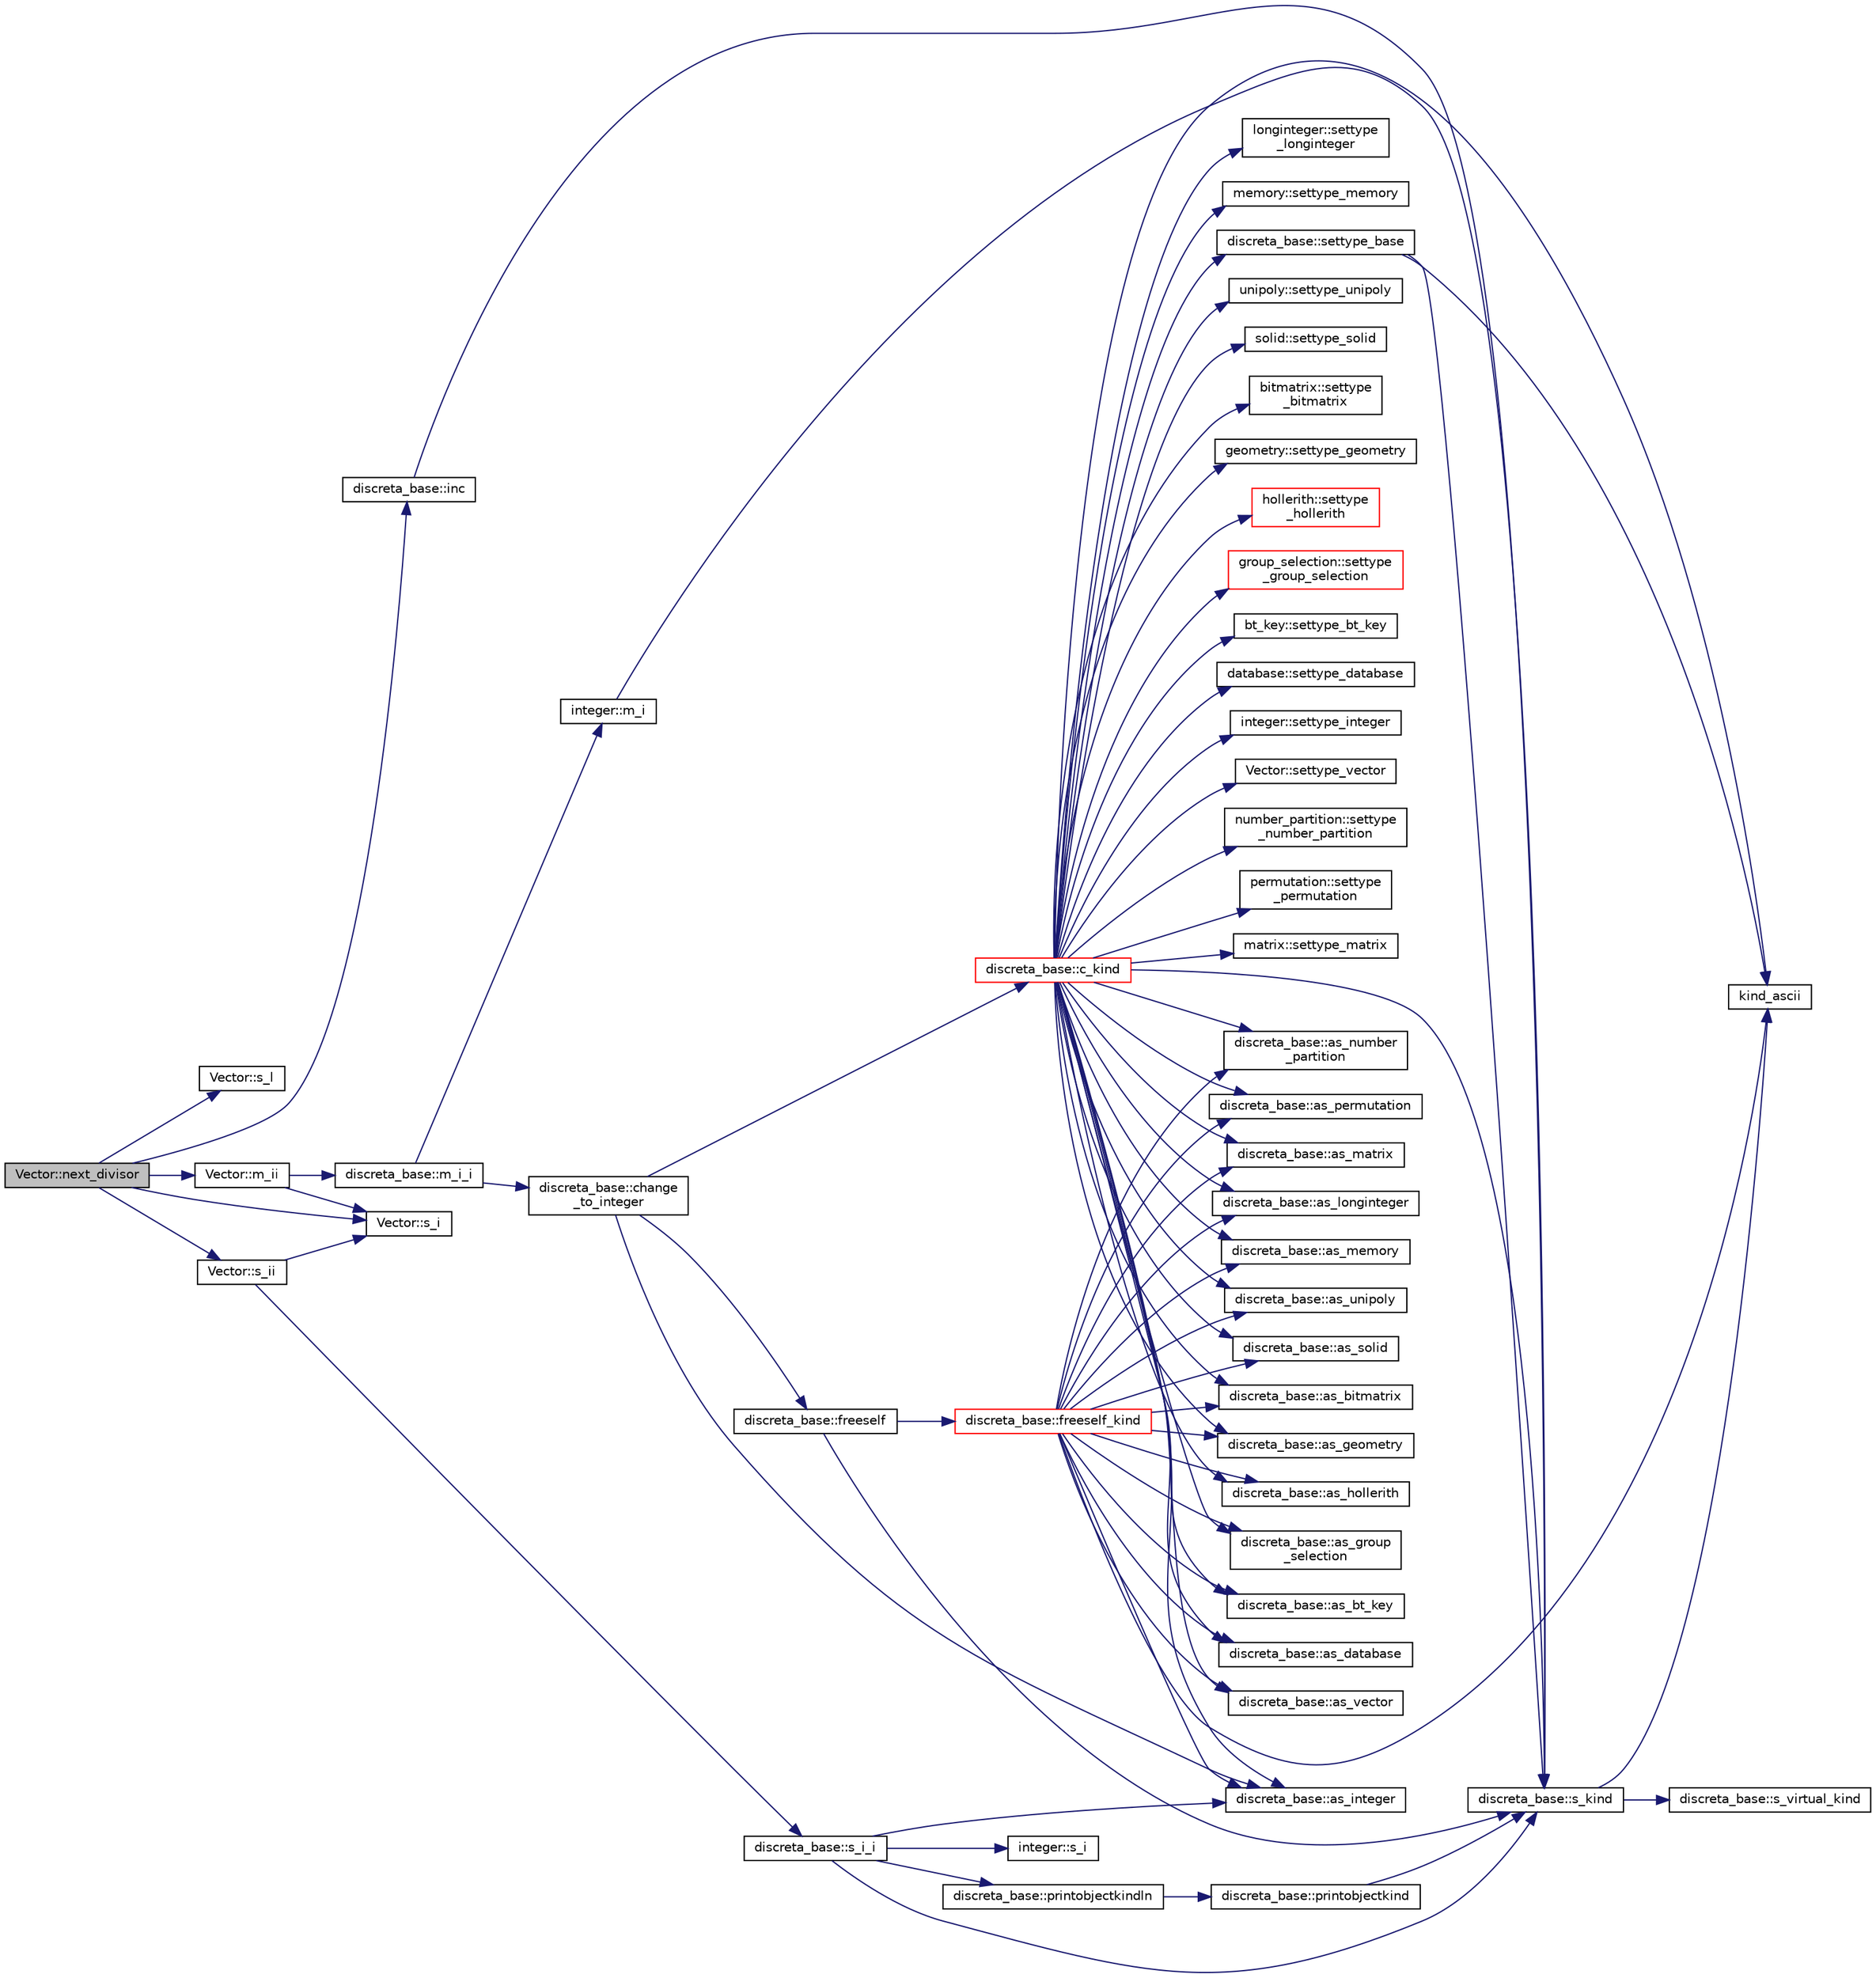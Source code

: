digraph "Vector::next_divisor"
{
  edge [fontname="Helvetica",fontsize="10",labelfontname="Helvetica",labelfontsize="10"];
  node [fontname="Helvetica",fontsize="10",shape=record];
  rankdir="LR";
  Node3504 [label="Vector::next_divisor",height=0.2,width=0.4,color="black", fillcolor="grey75", style="filled", fontcolor="black"];
  Node3504 -> Node3505 [color="midnightblue",fontsize="10",style="solid",fontname="Helvetica"];
  Node3505 [label="Vector::s_l",height=0.2,width=0.4,color="black", fillcolor="white", style="filled",URL="$d5/db2/class_vector.html#ad2dc082288f858d22a528832289e0704"];
  Node3504 -> Node3506 [color="midnightblue",fontsize="10",style="solid",fontname="Helvetica"];
  Node3506 [label="Vector::s_ii",height=0.2,width=0.4,color="black", fillcolor="white", style="filled",URL="$d5/db2/class_vector.html#a75d4942cc7b9794717b4846c10520db8"];
  Node3506 -> Node3507 [color="midnightblue",fontsize="10",style="solid",fontname="Helvetica"];
  Node3507 [label="Vector::s_i",height=0.2,width=0.4,color="black", fillcolor="white", style="filled",URL="$d5/db2/class_vector.html#a1c4fe1752523df8119f70dd550244871"];
  Node3506 -> Node3508 [color="midnightblue",fontsize="10",style="solid",fontname="Helvetica"];
  Node3508 [label="discreta_base::s_i_i",height=0.2,width=0.4,color="black", fillcolor="white", style="filled",URL="$d7/d71/classdiscreta__base.html#aadb92c01fbe69b3034b0214b33fbc735"];
  Node3508 -> Node3509 [color="midnightblue",fontsize="10",style="solid",fontname="Helvetica"];
  Node3509 [label="discreta_base::s_kind",height=0.2,width=0.4,color="black", fillcolor="white", style="filled",URL="$d7/d71/classdiscreta__base.html#a8a830025c74adbbc3362418a7c2ba157"];
  Node3509 -> Node3510 [color="midnightblue",fontsize="10",style="solid",fontname="Helvetica"];
  Node3510 [label="discreta_base::s_virtual_kind",height=0.2,width=0.4,color="black", fillcolor="white", style="filled",URL="$d7/d71/classdiscreta__base.html#a52778a6d6943a468be083d0785d418fb"];
  Node3509 -> Node3511 [color="midnightblue",fontsize="10",style="solid",fontname="Helvetica"];
  Node3511 [label="kind_ascii",height=0.2,width=0.4,color="black", fillcolor="white", style="filled",URL="$d9/d60/discreta_8h.html#ad0ce825a9f29bc6cec27e1b64cfe27bf"];
  Node3508 -> Node3512 [color="midnightblue",fontsize="10",style="solid",fontname="Helvetica"];
  Node3512 [label="discreta_base::printobjectkindln",height=0.2,width=0.4,color="black", fillcolor="white", style="filled",URL="$d7/d71/classdiscreta__base.html#a677ccc8f392ebedde05e453f8cf59559"];
  Node3512 -> Node3513 [color="midnightblue",fontsize="10",style="solid",fontname="Helvetica"];
  Node3513 [label="discreta_base::printobjectkind",height=0.2,width=0.4,color="black", fillcolor="white", style="filled",URL="$d7/d71/classdiscreta__base.html#aa75a1314aa706909b029664944904231"];
  Node3513 -> Node3509 [color="midnightblue",fontsize="10",style="solid",fontname="Helvetica"];
  Node3508 -> Node3514 [color="midnightblue",fontsize="10",style="solid",fontname="Helvetica"];
  Node3514 [label="discreta_base::as_integer",height=0.2,width=0.4,color="black", fillcolor="white", style="filled",URL="$d7/d71/classdiscreta__base.html#a00d7691eaf874fd283d942692fe8dd26"];
  Node3508 -> Node3515 [color="midnightblue",fontsize="10",style="solid",fontname="Helvetica"];
  Node3515 [label="integer::s_i",height=0.2,width=0.4,color="black", fillcolor="white", style="filled",URL="$d0/de5/classinteger.html#adf28e9f94d4c844adaa950deeb80b904"];
  Node3504 -> Node3516 [color="midnightblue",fontsize="10",style="solid",fontname="Helvetica"];
  Node3516 [label="Vector::m_ii",height=0.2,width=0.4,color="black", fillcolor="white", style="filled",URL="$d5/db2/class_vector.html#aa6a97eabb43f192a47947f4f6acbb04d"];
  Node3516 -> Node3507 [color="midnightblue",fontsize="10",style="solid",fontname="Helvetica"];
  Node3516 -> Node3517 [color="midnightblue",fontsize="10",style="solid",fontname="Helvetica"];
  Node3517 [label="discreta_base::m_i_i",height=0.2,width=0.4,color="black", fillcolor="white", style="filled",URL="$d7/d71/classdiscreta__base.html#aa231464a9d4bc233f66608021c9ad997"];
  Node3517 -> Node3518 [color="midnightblue",fontsize="10",style="solid",fontname="Helvetica"];
  Node3518 [label="discreta_base::change\l_to_integer",height=0.2,width=0.4,color="black", fillcolor="white", style="filled",URL="$d7/d71/classdiscreta__base.html#a58a5a5bd8f8e6f2dd7b4483b66dc7bb9"];
  Node3518 -> Node3519 [color="midnightblue",fontsize="10",style="solid",fontname="Helvetica"];
  Node3519 [label="discreta_base::freeself",height=0.2,width=0.4,color="black", fillcolor="white", style="filled",URL="$d7/d71/classdiscreta__base.html#a9a3c9501a562293b5667c11b9174d6e5"];
  Node3519 -> Node3520 [color="midnightblue",fontsize="10",style="solid",fontname="Helvetica"];
  Node3520 [label="discreta_base::freeself_kind",height=0.2,width=0.4,color="red", fillcolor="white", style="filled",URL="$d7/d71/classdiscreta__base.html#a63a23ada2165b3838fab719ed458cec8"];
  Node3520 -> Node3514 [color="midnightblue",fontsize="10",style="solid",fontname="Helvetica"];
  Node3520 -> Node3524 [color="midnightblue",fontsize="10",style="solid",fontname="Helvetica"];
  Node3524 [label="discreta_base::as_vector",height=0.2,width=0.4,color="black", fillcolor="white", style="filled",URL="$d7/d71/classdiscreta__base.html#a7bdd6cae39c380b128ee9e17e42cf020"];
  Node3520 -> Node3527 [color="midnightblue",fontsize="10",style="solid",fontname="Helvetica"];
  Node3527 [label="discreta_base::as_number\l_partition",height=0.2,width=0.4,color="black", fillcolor="white", style="filled",URL="$d7/d71/classdiscreta__base.html#a307aa09de0e925d46697707968ffab00"];
  Node3520 -> Node3529 [color="midnightblue",fontsize="10",style="solid",fontname="Helvetica"];
  Node3529 [label="discreta_base::as_permutation",height=0.2,width=0.4,color="black", fillcolor="white", style="filled",URL="$d7/d71/classdiscreta__base.html#aa4e72f36a82984239b12ae831e131098"];
  Node3520 -> Node3531 [color="midnightblue",fontsize="10",style="solid",fontname="Helvetica"];
  Node3531 [label="discreta_base::as_matrix",height=0.2,width=0.4,color="black", fillcolor="white", style="filled",URL="$d7/d71/classdiscreta__base.html#ae4d7f56d917a4707b838fbffde6467ff"];
  Node3520 -> Node3534 [color="midnightblue",fontsize="10",style="solid",fontname="Helvetica"];
  Node3534 [label="discreta_base::as_longinteger",height=0.2,width=0.4,color="black", fillcolor="white", style="filled",URL="$d7/d71/classdiscreta__base.html#a20a094639eb711b10c8694c51937f7cd"];
  Node3520 -> Node3537 [color="midnightblue",fontsize="10",style="solid",fontname="Helvetica"];
  Node3537 [label="discreta_base::as_memory",height=0.2,width=0.4,color="black", fillcolor="white", style="filled",URL="$d7/d71/classdiscreta__base.html#ad94b2d7dce0cd4fa22db57f6e79c4bd2"];
  Node3520 -> Node3539 [color="midnightblue",fontsize="10",style="solid",fontname="Helvetica"];
  Node3539 [label="discreta_base::as_unipoly",height=0.2,width=0.4,color="black", fillcolor="white", style="filled",URL="$d7/d71/classdiscreta__base.html#ad50d8027f039fe5c2478cddb243adc9d"];
  Node3520 -> Node3541 [color="midnightblue",fontsize="10",style="solid",fontname="Helvetica"];
  Node3541 [label="discreta_base::as_solid",height=0.2,width=0.4,color="black", fillcolor="white", style="filled",URL="$d7/d71/classdiscreta__base.html#a1fc5f2b85ec97ab0a69dd64903c970a5"];
  Node3520 -> Node3543 [color="midnightblue",fontsize="10",style="solid",fontname="Helvetica"];
  Node3543 [label="discreta_base::as_bitmatrix",height=0.2,width=0.4,color="black", fillcolor="white", style="filled",URL="$d7/d71/classdiscreta__base.html#a071ad54ea8ef6c9d1d15f532e5a76df6"];
  Node3520 -> Node3545 [color="midnightblue",fontsize="10",style="solid",fontname="Helvetica"];
  Node3545 [label="discreta_base::as_geometry",height=0.2,width=0.4,color="black", fillcolor="white", style="filled",URL="$d7/d71/classdiscreta__base.html#a38fc7b4cdd830703e9d87354b79bc5c8"];
  Node3520 -> Node3547 [color="midnightblue",fontsize="10",style="solid",fontname="Helvetica"];
  Node3547 [label="discreta_base::as_hollerith",height=0.2,width=0.4,color="black", fillcolor="white", style="filled",URL="$d7/d71/classdiscreta__base.html#a3e66f82711f314710107e2f29e589690"];
  Node3520 -> Node3549 [color="midnightblue",fontsize="10",style="solid",fontname="Helvetica"];
  Node3549 [label="discreta_base::as_group\l_selection",height=0.2,width=0.4,color="black", fillcolor="white", style="filled",URL="$d7/d71/classdiscreta__base.html#aae1bac4883c567718bef9fb610abbdc8"];
  Node3520 -> Node3551 [color="midnightblue",fontsize="10",style="solid",fontname="Helvetica"];
  Node3551 [label="discreta_base::as_bt_key",height=0.2,width=0.4,color="black", fillcolor="white", style="filled",URL="$d7/d71/classdiscreta__base.html#a2734c6e08dca17cf6588bd5064ec1b9f"];
  Node3520 -> Node3553 [color="midnightblue",fontsize="10",style="solid",fontname="Helvetica"];
  Node3553 [label="discreta_base::as_database",height=0.2,width=0.4,color="black", fillcolor="white", style="filled",URL="$d7/d71/classdiscreta__base.html#ab055d39d58210a2b03ba3d33703b09a9"];
  Node3520 -> Node3511 [color="midnightblue",fontsize="10",style="solid",fontname="Helvetica"];
  Node3519 -> Node3509 [color="midnightblue",fontsize="10",style="solid",fontname="Helvetica"];
  Node3518 -> Node3561 [color="midnightblue",fontsize="10",style="solid",fontname="Helvetica"];
  Node3561 [label="discreta_base::c_kind",height=0.2,width=0.4,color="red", fillcolor="white", style="filled",URL="$d7/d71/classdiscreta__base.html#adc2ff61589c2d083688e7a43f333cb62"];
  Node3561 -> Node3562 [color="midnightblue",fontsize="10",style="solid",fontname="Helvetica"];
  Node3562 [label="discreta_base::settype_base",height=0.2,width=0.4,color="black", fillcolor="white", style="filled",URL="$d7/d71/classdiscreta__base.html#a4f42899a89447d1c3993ea07c38f8ad4"];
  Node3562 -> Node3509 [color="midnightblue",fontsize="10",style="solid",fontname="Helvetica"];
  Node3562 -> Node3511 [color="midnightblue",fontsize="10",style="solid",fontname="Helvetica"];
  Node3561 -> Node3514 [color="midnightblue",fontsize="10",style="solid",fontname="Helvetica"];
  Node3561 -> Node3563 [color="midnightblue",fontsize="10",style="solid",fontname="Helvetica"];
  Node3563 [label="integer::settype_integer",height=0.2,width=0.4,color="black", fillcolor="white", style="filled",URL="$d0/de5/classinteger.html#a6265c65ef311229acd513d748faba796"];
  Node3561 -> Node3524 [color="midnightblue",fontsize="10",style="solid",fontname="Helvetica"];
  Node3561 -> Node3564 [color="midnightblue",fontsize="10",style="solid",fontname="Helvetica"];
  Node3564 [label="Vector::settype_vector",height=0.2,width=0.4,color="black", fillcolor="white", style="filled",URL="$d5/db2/class_vector.html#a34e0d00b18c051f23904a8429fa6c8b4"];
  Node3561 -> Node3527 [color="midnightblue",fontsize="10",style="solid",fontname="Helvetica"];
  Node3561 -> Node3565 [color="midnightblue",fontsize="10",style="solid",fontname="Helvetica"];
  Node3565 [label="number_partition::settype\l_number_partition",height=0.2,width=0.4,color="black", fillcolor="white", style="filled",URL="$df/d50/classnumber__partition.html#a3aaec1b557758f643ffc8555bbc358be"];
  Node3561 -> Node3529 [color="midnightblue",fontsize="10",style="solid",fontname="Helvetica"];
  Node3561 -> Node3566 [color="midnightblue",fontsize="10",style="solid",fontname="Helvetica"];
  Node3566 [label="permutation::settype\l_permutation",height=0.2,width=0.4,color="black", fillcolor="white", style="filled",URL="$d0/d08/classpermutation.html#af1eea29f86195cede9562e444664c28c"];
  Node3561 -> Node3531 [color="midnightblue",fontsize="10",style="solid",fontname="Helvetica"];
  Node3561 -> Node3567 [color="midnightblue",fontsize="10",style="solid",fontname="Helvetica"];
  Node3567 [label="matrix::settype_matrix",height=0.2,width=0.4,color="black", fillcolor="white", style="filled",URL="$d1/d8d/classmatrix.html#a1780283a64a789e4084d792683d276bb"];
  Node3561 -> Node3534 [color="midnightblue",fontsize="10",style="solid",fontname="Helvetica"];
  Node3561 -> Node3568 [color="midnightblue",fontsize="10",style="solid",fontname="Helvetica"];
  Node3568 [label="longinteger::settype\l_longinteger",height=0.2,width=0.4,color="black", fillcolor="white", style="filled",URL="$d3/d71/classlonginteger.html#ae5f811ece8df31b9ff114368a18e1dc5"];
  Node3561 -> Node3537 [color="midnightblue",fontsize="10",style="solid",fontname="Helvetica"];
  Node3561 -> Node3569 [color="midnightblue",fontsize="10",style="solid",fontname="Helvetica"];
  Node3569 [label="memory::settype_memory",height=0.2,width=0.4,color="black", fillcolor="white", style="filled",URL="$d8/d99/classmemory.html#a33aae277f9b8fe36b02e9d5da895451b"];
  Node3561 -> Node3539 [color="midnightblue",fontsize="10",style="solid",fontname="Helvetica"];
  Node3561 -> Node3570 [color="midnightblue",fontsize="10",style="solid",fontname="Helvetica"];
  Node3570 [label="unipoly::settype_unipoly",height=0.2,width=0.4,color="black", fillcolor="white", style="filled",URL="$d1/d89/classunipoly.html#a8db854fcc85c5e1150b1f1b1c005c95b"];
  Node3561 -> Node3541 [color="midnightblue",fontsize="10",style="solid",fontname="Helvetica"];
  Node3561 -> Node3571 [color="midnightblue",fontsize="10",style="solid",fontname="Helvetica"];
  Node3571 [label="solid::settype_solid",height=0.2,width=0.4,color="black", fillcolor="white", style="filled",URL="$d8/def/classsolid.html#a775bd4821f75a8aee4ea3d4335ff90e0"];
  Node3561 -> Node3543 [color="midnightblue",fontsize="10",style="solid",fontname="Helvetica"];
  Node3561 -> Node3572 [color="midnightblue",fontsize="10",style="solid",fontname="Helvetica"];
  Node3572 [label="bitmatrix::settype\l_bitmatrix",height=0.2,width=0.4,color="black", fillcolor="white", style="filled",URL="$de/dc8/classbitmatrix.html#acb571d947f9526665ebbdc0ce3e2a973"];
  Node3561 -> Node3545 [color="midnightblue",fontsize="10",style="solid",fontname="Helvetica"];
  Node3561 -> Node3573 [color="midnightblue",fontsize="10",style="solid",fontname="Helvetica"];
  Node3573 [label="geometry::settype_geometry",height=0.2,width=0.4,color="black", fillcolor="white", style="filled",URL="$da/d44/classgeometry.html#ab4a336baba6a3f56f5ffa053a5be5ba7"];
  Node3561 -> Node3547 [color="midnightblue",fontsize="10",style="solid",fontname="Helvetica"];
  Node3561 -> Node3574 [color="midnightblue",fontsize="10",style="solid",fontname="Helvetica"];
  Node3574 [label="hollerith::settype\l_hollerith",height=0.2,width=0.4,color="red", fillcolor="white", style="filled",URL="$d8/d99/classhollerith.html#a23bbd4acfc88a0e90f1245f243f51f76"];
  Node3561 -> Node3549 [color="midnightblue",fontsize="10",style="solid",fontname="Helvetica"];
  Node3561 -> Node3576 [color="midnightblue",fontsize="10",style="solid",fontname="Helvetica"];
  Node3576 [label="group_selection::settype\l_group_selection",height=0.2,width=0.4,color="red", fillcolor="white", style="filled",URL="$d6/db0/classgroup__selection.html#a015ed73b7b8d784bedd4d11ac1fc0ec1"];
  Node3561 -> Node3551 [color="midnightblue",fontsize="10",style="solid",fontname="Helvetica"];
  Node3561 -> Node3578 [color="midnightblue",fontsize="10",style="solid",fontname="Helvetica"];
  Node3578 [label="bt_key::settype_bt_key",height=0.2,width=0.4,color="black", fillcolor="white", style="filled",URL="$d1/de5/classbt__key.html#a352bb10beb7c789d8d29373035824800"];
  Node3561 -> Node3553 [color="midnightblue",fontsize="10",style="solid",fontname="Helvetica"];
  Node3561 -> Node3579 [color="midnightblue",fontsize="10",style="solid",fontname="Helvetica"];
  Node3579 [label="database::settype_database",height=0.2,width=0.4,color="black", fillcolor="white", style="filled",URL="$db/d72/classdatabase.html#a014639aa001462e480eb1f3984839b72"];
  Node3561 -> Node3511 [color="midnightblue",fontsize="10",style="solid",fontname="Helvetica"];
  Node3561 -> Node3509 [color="midnightblue",fontsize="10",style="solid",fontname="Helvetica"];
  Node3518 -> Node3514 [color="midnightblue",fontsize="10",style="solid",fontname="Helvetica"];
  Node3517 -> Node3583 [color="midnightblue",fontsize="10",style="solid",fontname="Helvetica"];
  Node3583 [label="integer::m_i",height=0.2,width=0.4,color="black", fillcolor="white", style="filled",URL="$d0/de5/classinteger.html#a869091f0a0f35f5354c8c4a70250e8a9"];
  Node3583 -> Node3509 [color="midnightblue",fontsize="10",style="solid",fontname="Helvetica"];
  Node3504 -> Node3507 [color="midnightblue",fontsize="10",style="solid",fontname="Helvetica"];
  Node3504 -> Node3584 [color="midnightblue",fontsize="10",style="solid",fontname="Helvetica"];
  Node3584 [label="discreta_base::inc",height=0.2,width=0.4,color="black", fillcolor="white", style="filled",URL="$d7/d71/classdiscreta__base.html#afda42789f4ba04ba399623a6b9e206e3"];
  Node3584 -> Node3509 [color="midnightblue",fontsize="10",style="solid",fontname="Helvetica"];
}
